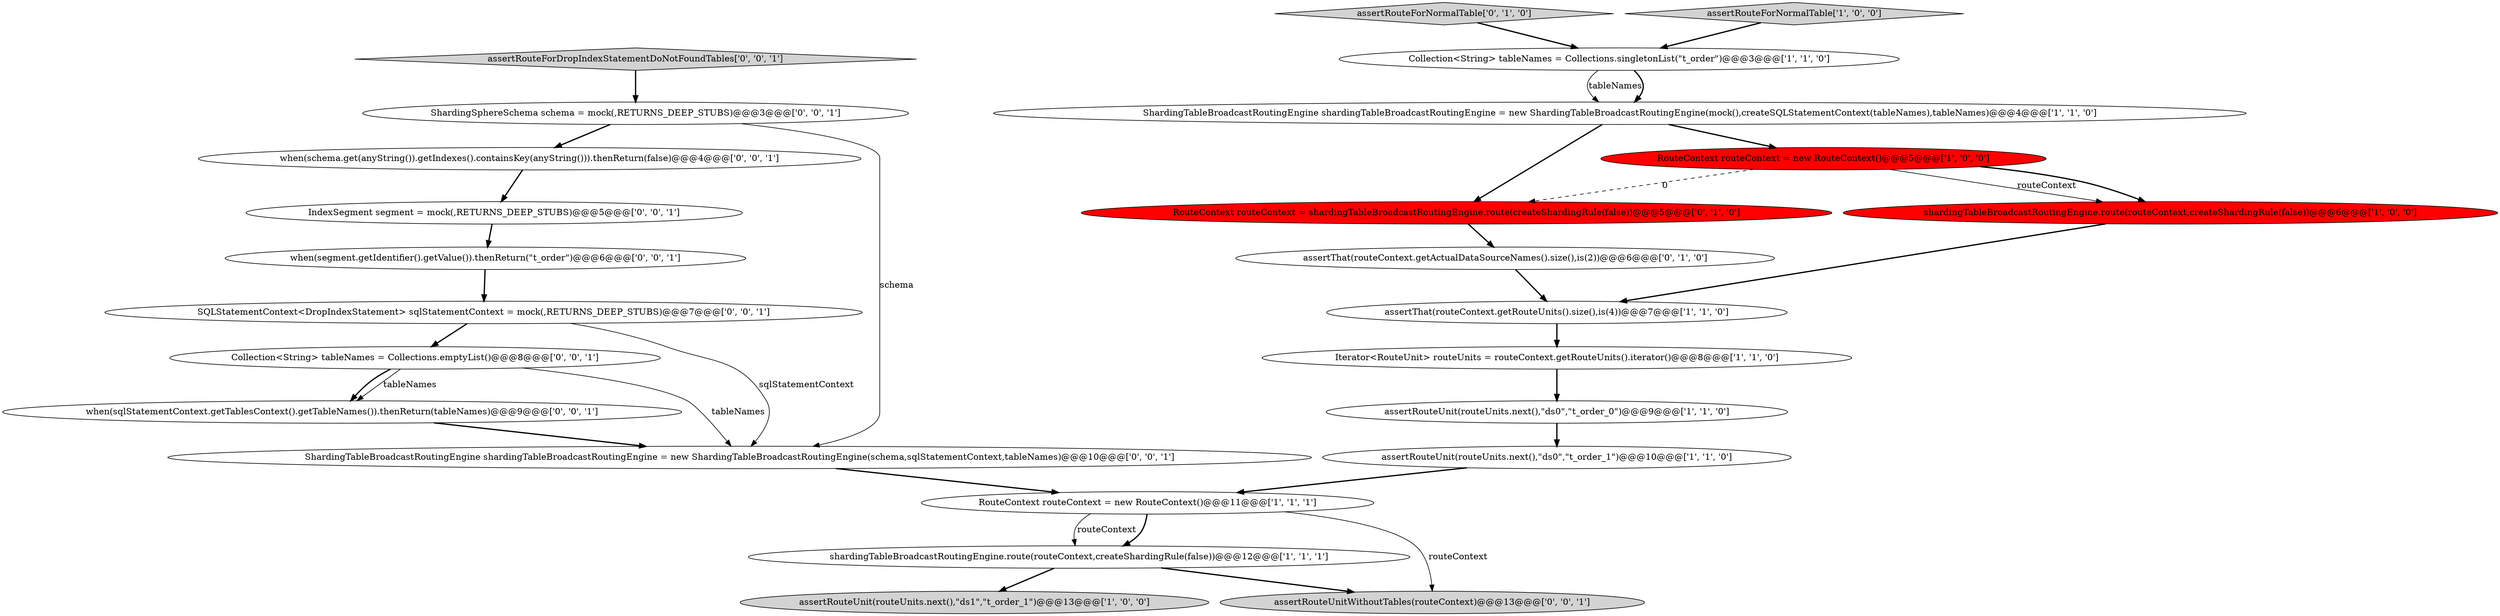 digraph {
10 [style = filled, label = "Iterator<RouteUnit> routeUnits = routeContext.getRouteUnits().iterator()@@@8@@@['1', '1', '0']", fillcolor = white, shape = ellipse image = "AAA0AAABBB1BBB"];
16 [style = filled, label = "Collection<String> tableNames = Collections.emptyList()@@@8@@@['0', '0', '1']", fillcolor = white, shape = ellipse image = "AAA0AAABBB3BBB"];
5 [style = filled, label = "RouteContext routeContext = new RouteContext()@@@11@@@['1', '1', '1']", fillcolor = white, shape = ellipse image = "AAA0AAABBB1BBB"];
17 [style = filled, label = "when(segment.getIdentifier().getValue()).thenReturn(\"t_order\")@@@6@@@['0', '0', '1']", fillcolor = white, shape = ellipse image = "AAA0AAABBB3BBB"];
12 [style = filled, label = "assertRouteForNormalTable['0', '1', '0']", fillcolor = lightgray, shape = diamond image = "AAA0AAABBB2BBB"];
3 [style = filled, label = "assertRouteUnit(routeUnits.next(),\"ds0\",\"t_order_1\")@@@10@@@['1', '1', '0']", fillcolor = white, shape = ellipse image = "AAA0AAABBB1BBB"];
8 [style = filled, label = "assertRouteUnit(routeUnits.next(),\"ds1\",\"t_order_1\")@@@13@@@['1', '0', '0']", fillcolor = lightgray, shape = ellipse image = "AAA0AAABBB1BBB"];
9 [style = filled, label = "assertThat(routeContext.getRouteUnits().size(),is(4))@@@7@@@['1', '1', '0']", fillcolor = white, shape = ellipse image = "AAA0AAABBB1BBB"];
24 [style = filled, label = "assertRouteForDropIndexStatementDoNotFoundTables['0', '0', '1']", fillcolor = lightgray, shape = diamond image = "AAA0AAABBB3BBB"];
1 [style = filled, label = "assertRouteForNormalTable['1', '0', '0']", fillcolor = lightgray, shape = diamond image = "AAA0AAABBB1BBB"];
0 [style = filled, label = "Collection<String> tableNames = Collections.singletonList(\"t_order\")@@@3@@@['1', '1', '0']", fillcolor = white, shape = ellipse image = "AAA0AAABBB1BBB"];
14 [style = filled, label = "assertThat(routeContext.getActualDataSourceNames().size(),is(2))@@@6@@@['0', '1', '0']", fillcolor = white, shape = ellipse image = "AAA0AAABBB2BBB"];
11 [style = filled, label = "shardingTableBroadcastRoutingEngine.route(routeContext,createShardingRule(false))@@@12@@@['1', '1', '1']", fillcolor = white, shape = ellipse image = "AAA0AAABBB1BBB"];
18 [style = filled, label = "assertRouteUnitWithoutTables(routeContext)@@@13@@@['0', '0', '1']", fillcolor = lightgray, shape = ellipse image = "AAA0AAABBB3BBB"];
20 [style = filled, label = "when(schema.get(anyString()).getIndexes().containsKey(anyString())).thenReturn(false)@@@4@@@['0', '0', '1']", fillcolor = white, shape = ellipse image = "AAA0AAABBB3BBB"];
7 [style = filled, label = "RouteContext routeContext = new RouteContext()@@@5@@@['1', '0', '0']", fillcolor = red, shape = ellipse image = "AAA1AAABBB1BBB"];
19 [style = filled, label = "ShardingTableBroadcastRoutingEngine shardingTableBroadcastRoutingEngine = new ShardingTableBroadcastRoutingEngine(schema,sqlStatementContext,tableNames)@@@10@@@['0', '0', '1']", fillcolor = white, shape = ellipse image = "AAA0AAABBB3BBB"];
13 [style = filled, label = "RouteContext routeContext = shardingTableBroadcastRoutingEngine.route(createShardingRule(false))@@@5@@@['0', '1', '0']", fillcolor = red, shape = ellipse image = "AAA1AAABBB2BBB"];
22 [style = filled, label = "when(sqlStatementContext.getTablesContext().getTableNames()).thenReturn(tableNames)@@@9@@@['0', '0', '1']", fillcolor = white, shape = ellipse image = "AAA0AAABBB3BBB"];
15 [style = filled, label = "ShardingSphereSchema schema = mock(,RETURNS_DEEP_STUBS)@@@3@@@['0', '0', '1']", fillcolor = white, shape = ellipse image = "AAA0AAABBB3BBB"];
23 [style = filled, label = "IndexSegment segment = mock(,RETURNS_DEEP_STUBS)@@@5@@@['0', '0', '1']", fillcolor = white, shape = ellipse image = "AAA0AAABBB3BBB"];
4 [style = filled, label = "ShardingTableBroadcastRoutingEngine shardingTableBroadcastRoutingEngine = new ShardingTableBroadcastRoutingEngine(mock(),createSQLStatementContext(tableNames),tableNames)@@@4@@@['1', '1', '0']", fillcolor = white, shape = ellipse image = "AAA0AAABBB1BBB"];
6 [style = filled, label = "assertRouteUnit(routeUnits.next(),\"ds0\",\"t_order_0\")@@@9@@@['1', '1', '0']", fillcolor = white, shape = ellipse image = "AAA0AAABBB1BBB"];
2 [style = filled, label = "shardingTableBroadcastRoutingEngine.route(routeContext,createShardingRule(false))@@@6@@@['1', '0', '0']", fillcolor = red, shape = ellipse image = "AAA1AAABBB1BBB"];
21 [style = filled, label = "SQLStatementContext<DropIndexStatement> sqlStatementContext = mock(,RETURNS_DEEP_STUBS)@@@7@@@['0', '0', '1']", fillcolor = white, shape = ellipse image = "AAA0AAABBB3BBB"];
6->3 [style = bold, label=""];
16->22 [style = solid, label="tableNames"];
0->4 [style = solid, label="tableNames"];
22->19 [style = bold, label=""];
4->13 [style = bold, label=""];
1->0 [style = bold, label=""];
7->2 [style = solid, label="routeContext"];
2->9 [style = bold, label=""];
9->10 [style = bold, label=""];
16->22 [style = bold, label=""];
12->0 [style = bold, label=""];
10->6 [style = bold, label=""];
5->18 [style = solid, label="routeContext"];
4->7 [style = bold, label=""];
11->18 [style = bold, label=""];
19->5 [style = bold, label=""];
3->5 [style = bold, label=""];
20->23 [style = bold, label=""];
0->4 [style = bold, label=""];
7->2 [style = bold, label=""];
15->20 [style = bold, label=""];
7->13 [style = dashed, label="0"];
15->19 [style = solid, label="schema"];
21->16 [style = bold, label=""];
11->8 [style = bold, label=""];
23->17 [style = bold, label=""];
14->9 [style = bold, label=""];
5->11 [style = bold, label=""];
21->19 [style = solid, label="sqlStatementContext"];
16->19 [style = solid, label="tableNames"];
13->14 [style = bold, label=""];
17->21 [style = bold, label=""];
5->11 [style = solid, label="routeContext"];
24->15 [style = bold, label=""];
}
